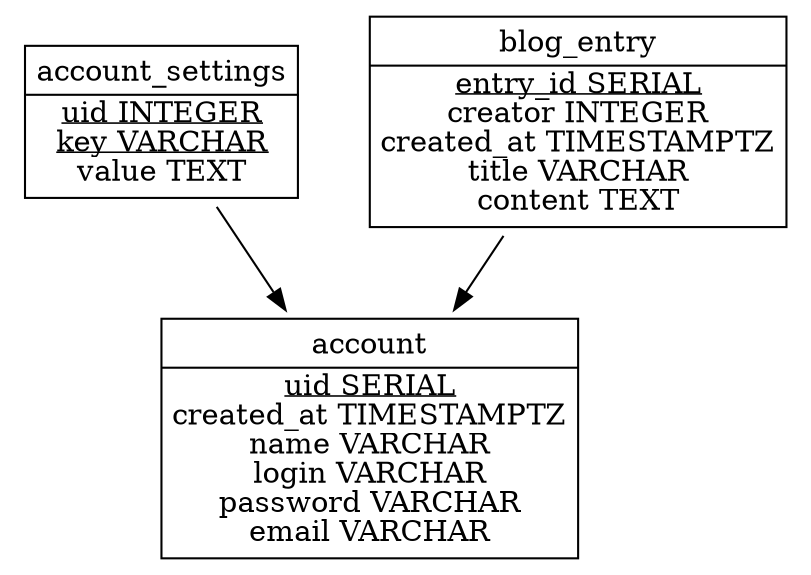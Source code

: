 digraph g {
	node [ shape="none" ]

	account [label=<
	<table align="LEFT" cellborder="0">
		<tr><td>account</td></tr>
		<hr /><tr><td align="LEFT">
			<u>uid SERIAL</u><br />
			created_at TIMESTAMPTZ<br />
			name VARCHAR<br />
			login VARCHAR<br />
			password VARCHAR<br />
			email VARCHAR
		</td></tr>
	</table>>]
	account_settings [label=<
	<table align="left" cellborder="0">
		<tr><td>account_settings</td></tr>
		<hr /><tr><td>
			<u>uid INTEGER</u><br />
			<u>key VARCHAR</u><br />
			value TEXT
		</td></tr>
	</table>>]
	blog_entry [label=<
	<table cellborder="0">
		<tr><td>blog_entry</td></tr>
		<hr /><tr><td>
			<u>entry_id SERIAL</u><br />
			creator INTEGER<br />
			created_at TIMESTAMPTZ<br />
			title VARCHAR<br />
			content TEXT
		</td></tr>
	</table>>]

	blog_entry -> account
	account_settings -> account
}

